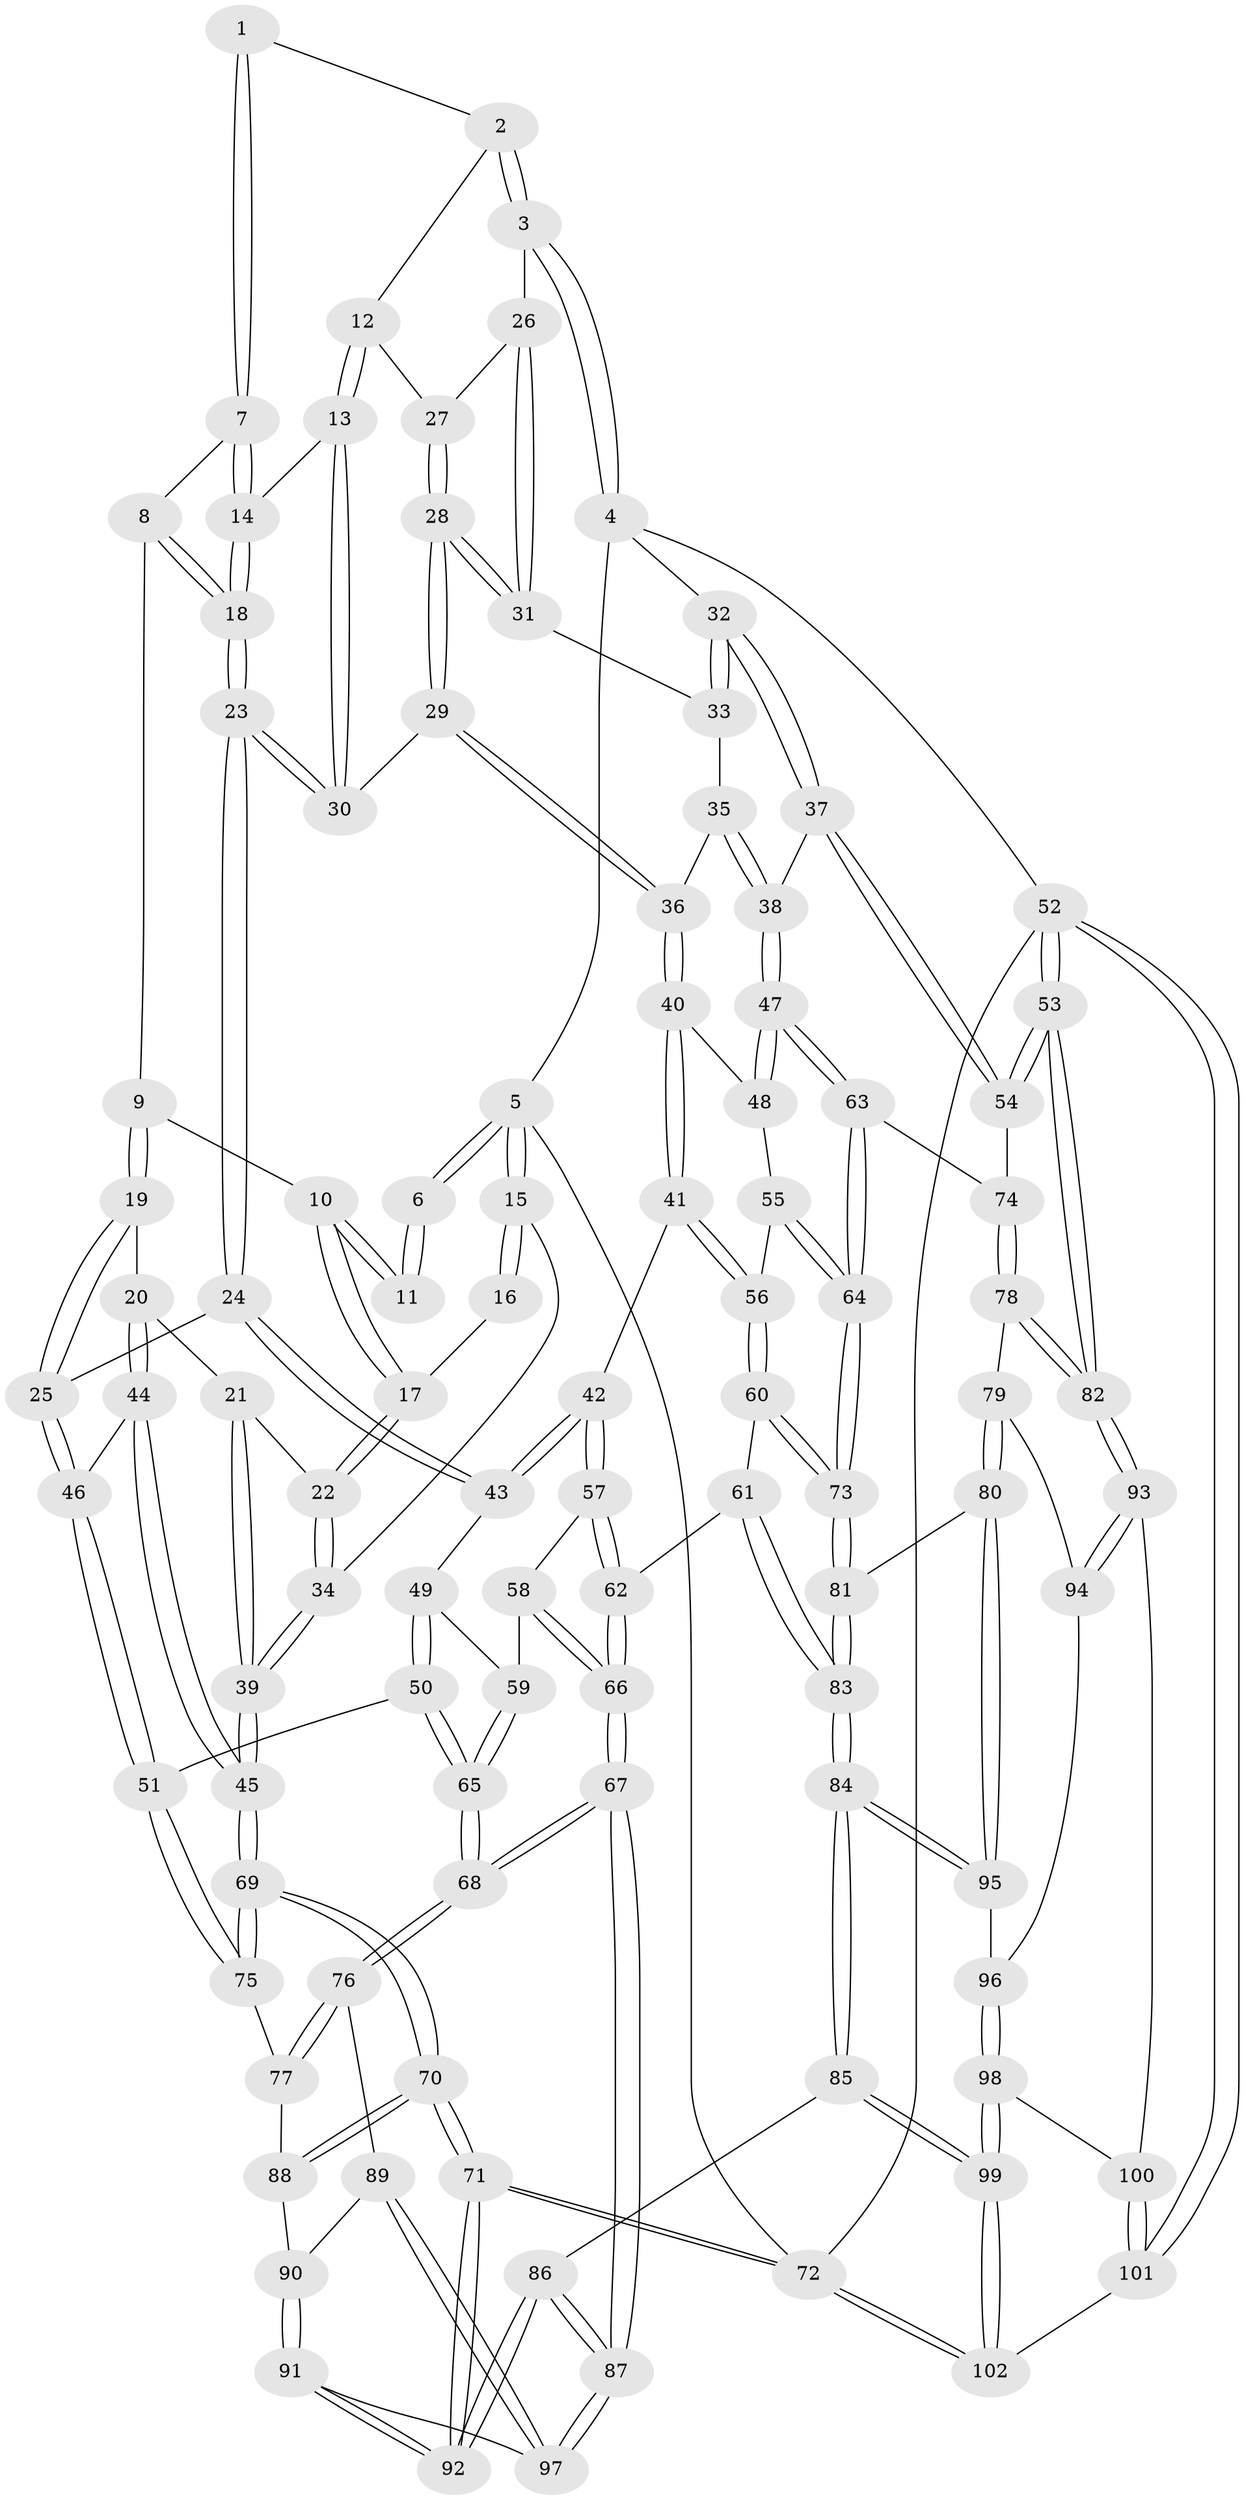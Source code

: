 // Generated by graph-tools (version 1.1) at 2025/01/03/09/25 05:01:52]
// undirected, 102 vertices, 252 edges
graph export_dot {
graph [start="1"]
  node [color=gray90,style=filled];
  1 [pos="+0.44428321219470485+0"];
  2 [pos="+0.698865541052202+0"];
  3 [pos="+0.9964538108066161+0"];
  4 [pos="+1+0"];
  5 [pos="+0+0"];
  6 [pos="+0.27707902448269117+0"];
  7 [pos="+0.3934055465100879+0.01937858495473493"];
  8 [pos="+0.3754154223915513+0.04610474918895565"];
  9 [pos="+0.2960585076671999+0.10442350245976453"];
  10 [pos="+0.19746002109540942+0.10746795372158982"];
  11 [pos="+0.18471436702576996+0.09245903017864054"];
  12 [pos="+0.6124743644974295+0.14182916307181856"];
  13 [pos="+0.5935691475485305+0.18431961148305742"];
  14 [pos="+0.49678587165488736+0.15183705211737328"];
  15 [pos="+0+0"];
  16 [pos="+0+0"];
  17 [pos="+0.13075839569012726+0.22217022105132825"];
  18 [pos="+0.41856334506298387+0.3192081161855345"];
  19 [pos="+0.2765330844311987+0.29356832693566004"];
  20 [pos="+0.18908760491296978+0.3076086474755384"];
  21 [pos="+0.12452334481048168+0.2660007948124285"];
  22 [pos="+0.12517246284714245+0.25162593019734764"];
  23 [pos="+0.41786178799476087+0.33052802114850693"];
  24 [pos="+0.41404704613967935+0.3389721547623858"];
  25 [pos="+0.3899203875178123+0.337146479723576"];
  26 [pos="+0.9224137633551591+0"];
  27 [pos="+0.7109591052000785+0.1732222716324055"];
  28 [pos="+0.6999309367589621+0.29486494125268137"];
  29 [pos="+0.6912439915537701+0.3052593537565435"];
  30 [pos="+0.597440384992819+0.20909679937236503"];
  31 [pos="+0.7847337326001206+0.2297098234235836"];
  32 [pos="+1+0.01313573946259455"];
  33 [pos="+0.8811352578010903+0.28570572941940126"];
  34 [pos="+0+0"];
  35 [pos="+0.8687114235771525+0.31453063754565536"];
  36 [pos="+0.6919771166670917+0.33300674682681575"];
  37 [pos="+1+0.31717867460002325"];
  38 [pos="+0.8838273344166725+0.41257835206439036"];
  39 [pos="+0+0.36043339310898714"];
  40 [pos="+0.6879331769286046+0.3521944416228959"];
  41 [pos="+0.5379329814085609+0.4144266572363245"];
  42 [pos="+0.49804319730816354+0.409400113412395"];
  43 [pos="+0.42806473558177066+0.3582907415952861"];
  44 [pos="+0.17295350645527025+0.45404638022044"];
  45 [pos="+0+0.5033887347300748"];
  46 [pos="+0.22452025102101064+0.5176314335968103"];
  47 [pos="+0.832796140910202+0.4773322314627502"];
  48 [pos="+0.7134252106769657+0.38820234166589784"];
  49 [pos="+0.38101822281794+0.4604481665275285"];
  50 [pos="+0.2573157558891795+0.5496160186607977"];
  51 [pos="+0.22964275243165155+0.5342942403367953"];
  52 [pos="+1+1"];
  53 [pos="+1+0.7569365554346134"];
  54 [pos="+1+0.3776128549273242"];
  55 [pos="+0.662900283907827+0.5228581471981453"];
  56 [pos="+0.6003354641308235+0.5308140587693878"];
  57 [pos="+0.4892197054274311+0.44816938036428333"];
  58 [pos="+0.4144169991281501+0.5461473140517848"];
  59 [pos="+0.3838257610367534+0.5359706611201895"];
  60 [pos="+0.5798104226860654+0.6008588634108261"];
  61 [pos="+0.5715369661381302+0.6073053512886197"];
  62 [pos="+0.4967754380176206+0.6019833672478985"];
  63 [pos="+0.8448477424541272+0.541157340002204"];
  64 [pos="+0.7465071139644759+0.5925890239555006"];
  65 [pos="+0.29246250770664073+0.5820250504585639"];
  66 [pos="+0.4558267673362407+0.62438413788706"];
  67 [pos="+0.3754620284499822+0.7364519658361853"];
  68 [pos="+0.3560651086717353+0.7173201043809325"];
  69 [pos="+0+0.5182497898699238"];
  70 [pos="+0+0.8428467925168854"];
  71 [pos="+0+0.9211069352529943"];
  72 [pos="+0+1"];
  73 [pos="+0.7172730173154028+0.6332712157100394"];
  74 [pos="+0.8456889594575403+0.5417819046541412"];
  75 [pos="+0.16764936768341326+0.5942816871883525"];
  76 [pos="+0.2295819470281514+0.7021576501829937"];
  77 [pos="+0.1624463753324397+0.6216625178584148"];
  78 [pos="+0.9133865177736055+0.6196801706643899"];
  79 [pos="+0.8287257785278671+0.6961741941254651"];
  80 [pos="+0.7377453611059928+0.7141286732139152"];
  81 [pos="+0.7162391354544012+0.6454304723542562"];
  82 [pos="+1+0.7193967031525904"];
  83 [pos="+0.5853066340961443+0.7281356375239976"];
  84 [pos="+0.5491649866771556+0.8472111759194395"];
  85 [pos="+0.47343571766935705+0.9583938467160612"];
  86 [pos="+0.46084160753632036+0.9434088345005891"];
  87 [pos="+0.40679609885914764+0.8605189180810171"];
  88 [pos="+0.14835615702003302+0.6408854428812856"];
  89 [pos="+0.19396110241579678+0.7215302578430306"];
  90 [pos="+0.15513733526927234+0.7111200925905358"];
  91 [pos="+0+0.84535967086662"];
  92 [pos="+0+0.9025560081193884"];
  93 [pos="+0.8925550000509166+0.790933977285375"];
  94 [pos="+0.8272514715614632+0.733673078839369"];
  95 [pos="+0.7358506692572335+0.7351345720925759"];
  96 [pos="+0.7703976479817138+0.7740064239224252"];
  97 [pos="+0.17670277785003358+0.8176406367149738"];
  98 [pos="+0.8033535174297397+0.8409807548400614"];
  99 [pos="+0.5022374805353679+1"];
  100 [pos="+0.8163656196201671+0.8420906485867837"];
  101 [pos="+1+1"];
  102 [pos="+0.5031932263194753+1"];
  1 -- 2;
  1 -- 7;
  1 -- 7;
  2 -- 3;
  2 -- 3;
  2 -- 12;
  3 -- 4;
  3 -- 4;
  3 -- 26;
  4 -- 5;
  4 -- 32;
  4 -- 52;
  5 -- 6;
  5 -- 6;
  5 -- 15;
  5 -- 15;
  5 -- 72;
  6 -- 11;
  6 -- 11;
  7 -- 8;
  7 -- 14;
  7 -- 14;
  8 -- 9;
  8 -- 18;
  8 -- 18;
  9 -- 10;
  9 -- 19;
  9 -- 19;
  10 -- 11;
  10 -- 11;
  10 -- 17;
  10 -- 17;
  12 -- 13;
  12 -- 13;
  12 -- 27;
  13 -- 14;
  13 -- 30;
  13 -- 30;
  14 -- 18;
  14 -- 18;
  15 -- 16;
  15 -- 16;
  15 -- 34;
  16 -- 17;
  17 -- 22;
  17 -- 22;
  18 -- 23;
  18 -- 23;
  19 -- 20;
  19 -- 25;
  19 -- 25;
  20 -- 21;
  20 -- 44;
  20 -- 44;
  21 -- 22;
  21 -- 39;
  21 -- 39;
  22 -- 34;
  22 -- 34;
  23 -- 24;
  23 -- 24;
  23 -- 30;
  23 -- 30;
  24 -- 25;
  24 -- 43;
  24 -- 43;
  25 -- 46;
  25 -- 46;
  26 -- 27;
  26 -- 31;
  26 -- 31;
  27 -- 28;
  27 -- 28;
  28 -- 29;
  28 -- 29;
  28 -- 31;
  28 -- 31;
  29 -- 30;
  29 -- 36;
  29 -- 36;
  31 -- 33;
  32 -- 33;
  32 -- 33;
  32 -- 37;
  32 -- 37;
  33 -- 35;
  34 -- 39;
  34 -- 39;
  35 -- 36;
  35 -- 38;
  35 -- 38;
  36 -- 40;
  36 -- 40;
  37 -- 38;
  37 -- 54;
  37 -- 54;
  38 -- 47;
  38 -- 47;
  39 -- 45;
  39 -- 45;
  40 -- 41;
  40 -- 41;
  40 -- 48;
  41 -- 42;
  41 -- 56;
  41 -- 56;
  42 -- 43;
  42 -- 43;
  42 -- 57;
  42 -- 57;
  43 -- 49;
  44 -- 45;
  44 -- 45;
  44 -- 46;
  45 -- 69;
  45 -- 69;
  46 -- 51;
  46 -- 51;
  47 -- 48;
  47 -- 48;
  47 -- 63;
  47 -- 63;
  48 -- 55;
  49 -- 50;
  49 -- 50;
  49 -- 59;
  50 -- 51;
  50 -- 65;
  50 -- 65;
  51 -- 75;
  51 -- 75;
  52 -- 53;
  52 -- 53;
  52 -- 101;
  52 -- 101;
  52 -- 72;
  53 -- 54;
  53 -- 54;
  53 -- 82;
  53 -- 82;
  54 -- 74;
  55 -- 56;
  55 -- 64;
  55 -- 64;
  56 -- 60;
  56 -- 60;
  57 -- 58;
  57 -- 62;
  57 -- 62;
  58 -- 59;
  58 -- 66;
  58 -- 66;
  59 -- 65;
  59 -- 65;
  60 -- 61;
  60 -- 73;
  60 -- 73;
  61 -- 62;
  61 -- 83;
  61 -- 83;
  62 -- 66;
  62 -- 66;
  63 -- 64;
  63 -- 64;
  63 -- 74;
  64 -- 73;
  64 -- 73;
  65 -- 68;
  65 -- 68;
  66 -- 67;
  66 -- 67;
  67 -- 68;
  67 -- 68;
  67 -- 87;
  67 -- 87;
  68 -- 76;
  68 -- 76;
  69 -- 70;
  69 -- 70;
  69 -- 75;
  69 -- 75;
  70 -- 71;
  70 -- 71;
  70 -- 88;
  70 -- 88;
  71 -- 72;
  71 -- 72;
  71 -- 92;
  71 -- 92;
  72 -- 102;
  72 -- 102;
  73 -- 81;
  73 -- 81;
  74 -- 78;
  74 -- 78;
  75 -- 77;
  76 -- 77;
  76 -- 77;
  76 -- 89;
  77 -- 88;
  78 -- 79;
  78 -- 82;
  78 -- 82;
  79 -- 80;
  79 -- 80;
  79 -- 94;
  80 -- 81;
  80 -- 95;
  80 -- 95;
  81 -- 83;
  81 -- 83;
  82 -- 93;
  82 -- 93;
  83 -- 84;
  83 -- 84;
  84 -- 85;
  84 -- 85;
  84 -- 95;
  84 -- 95;
  85 -- 86;
  85 -- 99;
  85 -- 99;
  86 -- 87;
  86 -- 87;
  86 -- 92;
  86 -- 92;
  87 -- 97;
  87 -- 97;
  88 -- 90;
  89 -- 90;
  89 -- 97;
  89 -- 97;
  90 -- 91;
  90 -- 91;
  91 -- 92;
  91 -- 92;
  91 -- 97;
  93 -- 94;
  93 -- 94;
  93 -- 100;
  94 -- 96;
  95 -- 96;
  96 -- 98;
  96 -- 98;
  98 -- 99;
  98 -- 99;
  98 -- 100;
  99 -- 102;
  99 -- 102;
  100 -- 101;
  100 -- 101;
  101 -- 102;
}
